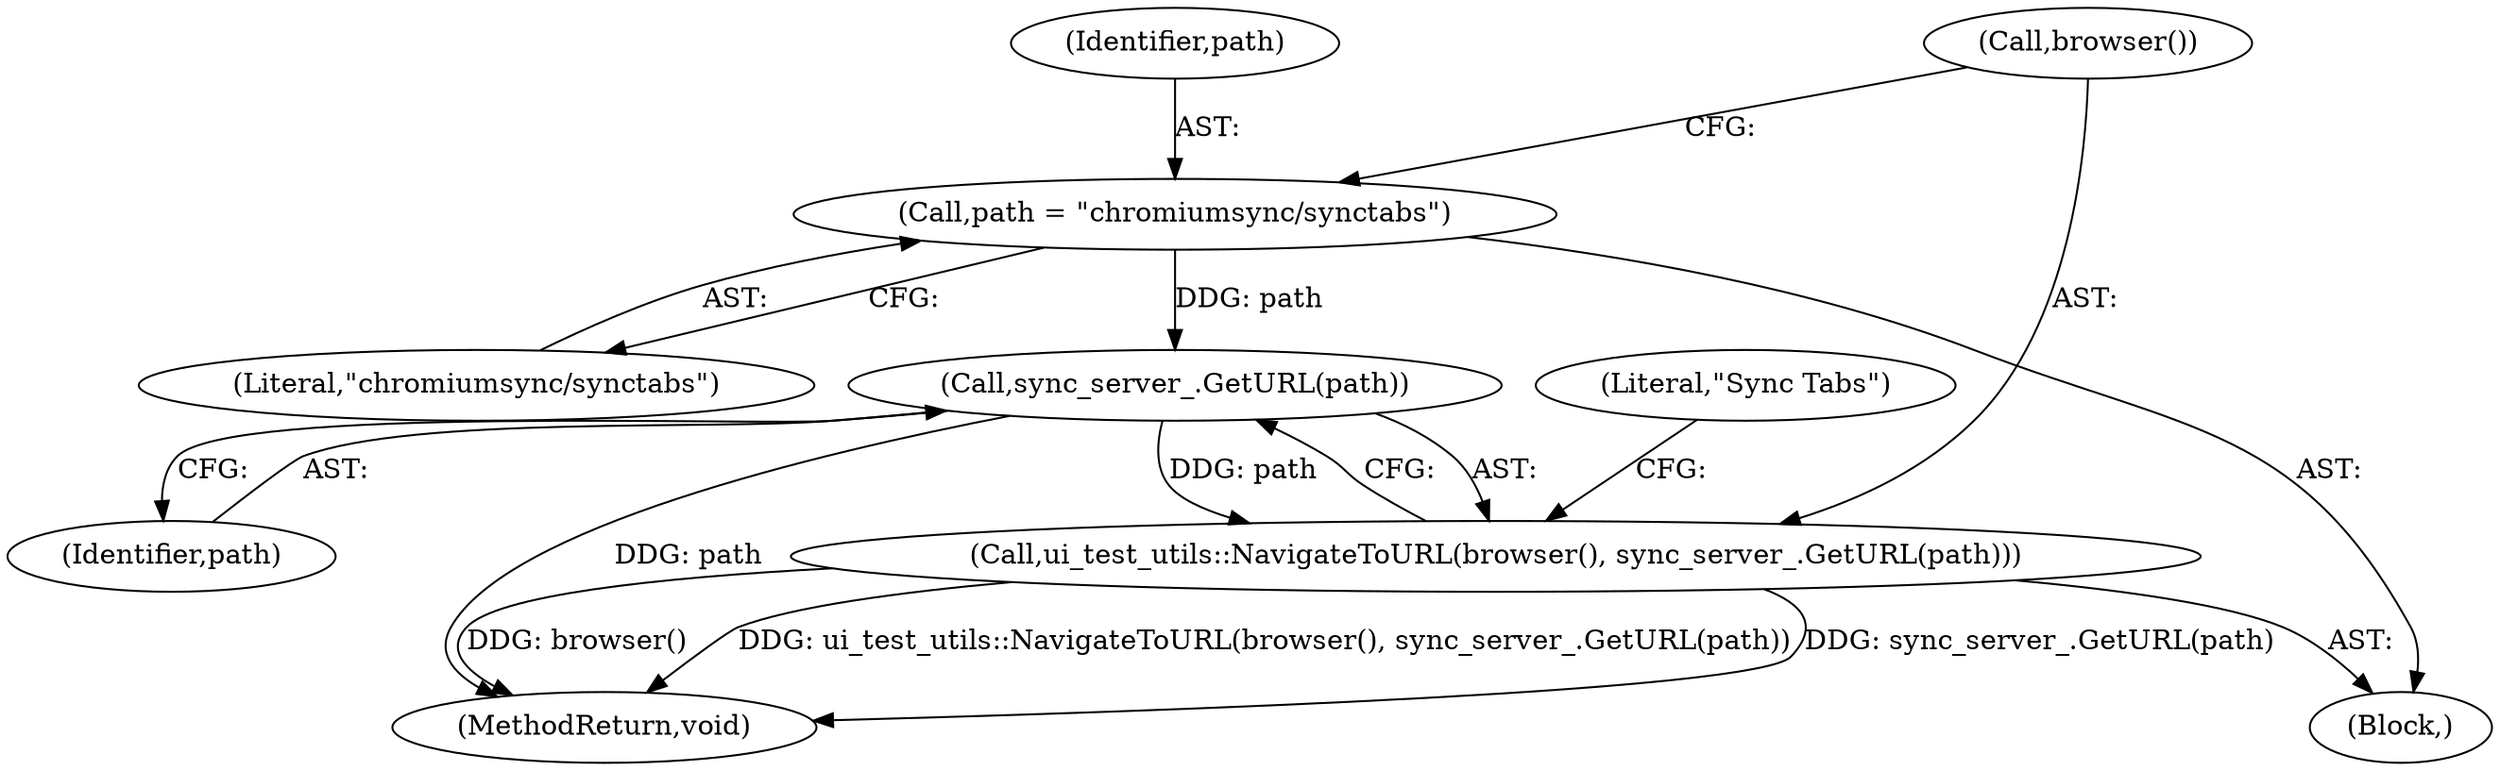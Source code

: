 digraph "1_Chrome_fcd3a7a671ecf2d5f46ea34787d27507a914d2f5_4@del" {
"1000110" [label="(Call,sync_server_.GetURL(path))"];
"1000105" [label="(Call,path = \"chromiumsync/synctabs\")"];
"1000108" [label="(Call,ui_test_utils::NavigateToURL(browser(), sync_server_.GetURL(path)))"];
"1000105" [label="(Call,path = \"chromiumsync/synctabs\")"];
"1000111" [label="(Identifier,path)"];
"1000107" [label="(Literal,\"chromiumsync/synctabs\")"];
"1000106" [label="(Identifier,path)"];
"1000108" [label="(Call,ui_test_utils::NavigateToURL(browser(), sync_server_.GetURL(path)))"];
"1000113" [label="(Literal,\"Sync Tabs\")"];
"1000110" [label="(Call,sync_server_.GetURL(path))"];
"1000109" [label="(Call,browser())"];
"1000116" [label="(MethodReturn,void)"];
"1000101" [label="(Block,)"];
"1000110" -> "1000108"  [label="AST: "];
"1000110" -> "1000111"  [label="CFG: "];
"1000111" -> "1000110"  [label="AST: "];
"1000108" -> "1000110"  [label="CFG: "];
"1000110" -> "1000116"  [label="DDG: path"];
"1000110" -> "1000108"  [label="DDG: path"];
"1000105" -> "1000110"  [label="DDG: path"];
"1000105" -> "1000101"  [label="AST: "];
"1000105" -> "1000107"  [label="CFG: "];
"1000106" -> "1000105"  [label="AST: "];
"1000107" -> "1000105"  [label="AST: "];
"1000109" -> "1000105"  [label="CFG: "];
"1000108" -> "1000101"  [label="AST: "];
"1000109" -> "1000108"  [label="AST: "];
"1000113" -> "1000108"  [label="CFG: "];
"1000108" -> "1000116"  [label="DDG: ui_test_utils::NavigateToURL(browser(), sync_server_.GetURL(path))"];
"1000108" -> "1000116"  [label="DDG: sync_server_.GetURL(path)"];
"1000108" -> "1000116"  [label="DDG: browser()"];
}
